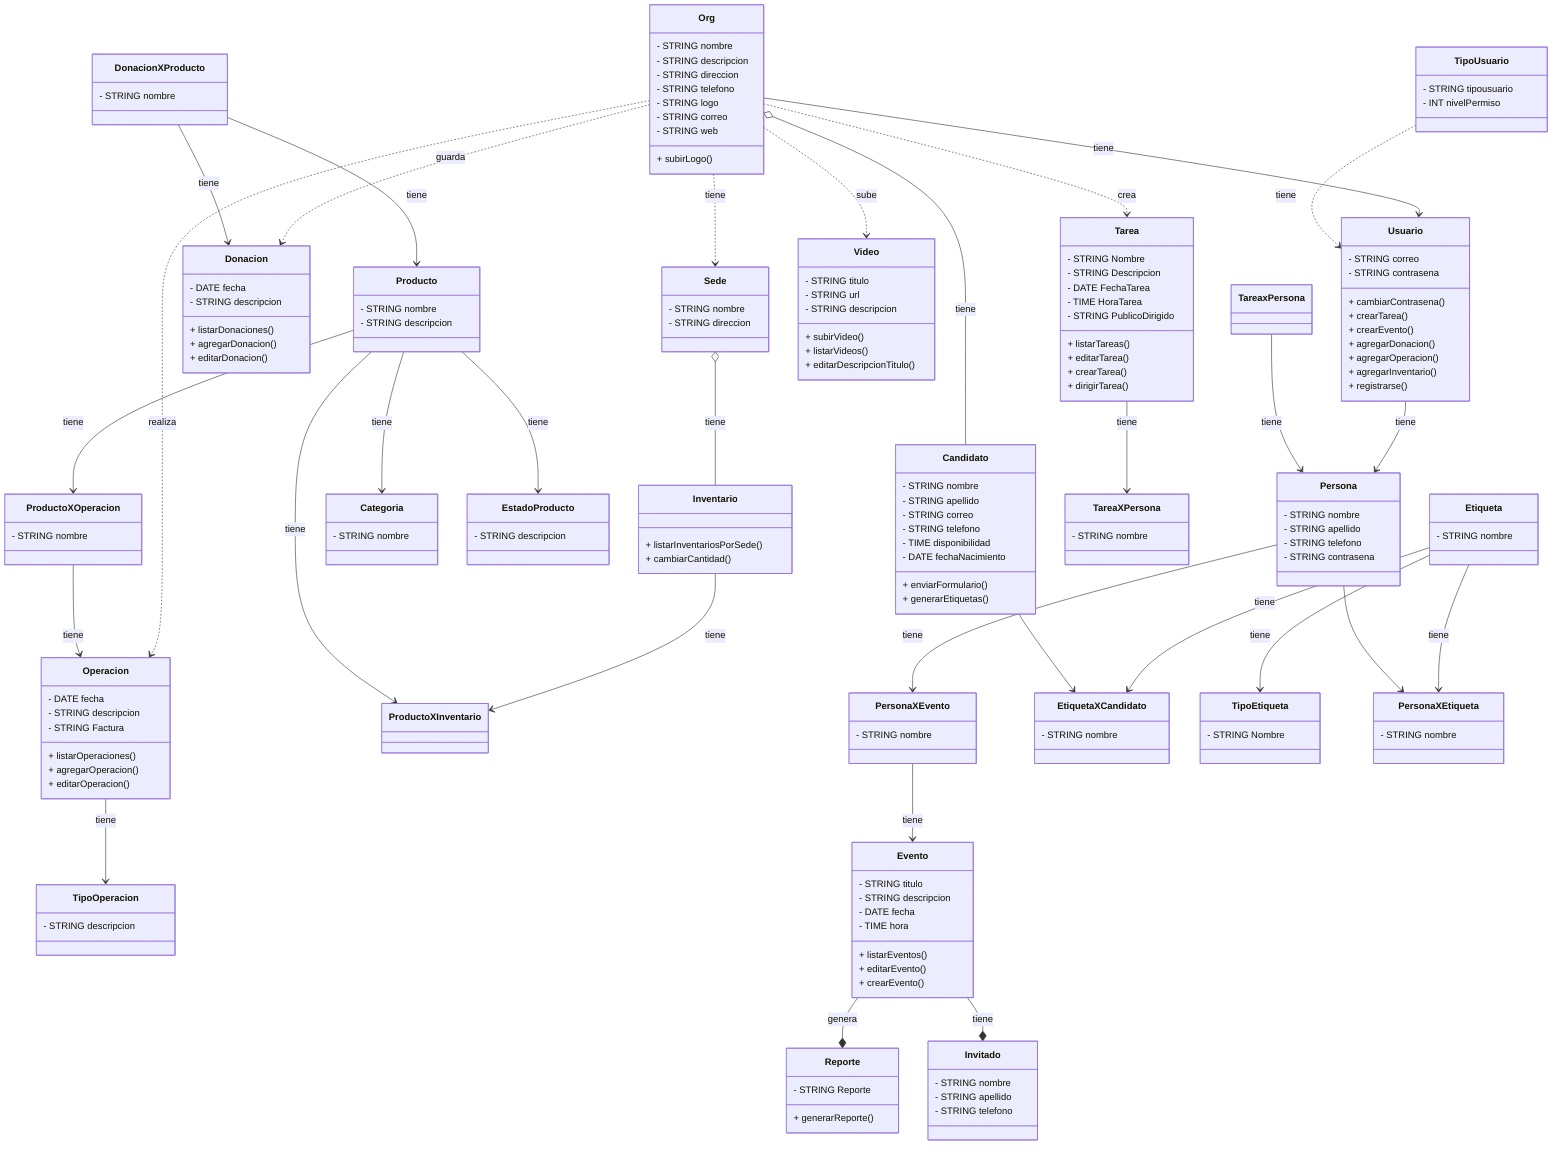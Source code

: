 classDiagram

Org --> Usuario : tiene
Org ..> Donacion : guarda
Org ..> Operacion : realiza
Org ..> Tarea : crea
Org ..> Sede : tiene
Org o-- Candidato : tiene
Org ..> Video : sube
TipoUsuario ..> Usuario : tiene
Usuario --> Persona : tiene
Sede o-- Inventario : tiene
Inventario --> ProductoXInventario : tiene
Producto --> ProductoXInventario : tiene
Producto --> Categoria : tiene
Producto --> EstadoProducto : tiene
Producto --> ProductoXOperacion : tiene
DonacionXProducto --> Producto : tiene
DonacionXProducto --> Donacion : tiene
TareaxPersona --> Persona : tiene
Persona --> PersonaXEvento : tiene
Etiqueta --> EtiquetaXCandidato : tiene
Etiqueta --> TipoEtiqueta : tiene
Etiqueta --> PersonaXEtiqueta : tiene
Operacion --> TipoOperacion : tiene
ProductoXOperacion --> Operacion : tiene
Evento --* Reporte : genera
PersonaXEvento --> Evento : tiene
Evento --* Invitado : tiene
Tarea --> TareaXPersona : tiene
Candidato --> EtiquetaXCandidato
Persona --> PersonaXEtiqueta


    class TipoUsuario {
        - STRING tipousuario
        - INT nivelPermiso
    }

    class Usuario {
        - STRING correo
        - STRING contrasena

        + cambiarContrasena()
        + crearTarea()
        + crearEvento()
        + agregarDonacion()
        + agregarOperacion()
        + agregarInventario() 
	    + registrarse()  
    }

    class Org {
        - STRING nombre
        - STRING descripcion
        - STRING direccion
        - STRING telefono
        - STRING logo
        - STRING correo
        - STRING web

        + subirLogo()
    }

    class Candidato {
        - STRING nombre
        - STRING apellido
        - STRING correo
        - STRING telefono
        - TIME disponibilidad
        - DATE fechaNacimiento

        + enviarFormulario()
        + generarEtiquetas()
    }

    class Sede {
        - STRING nombre
        - STRING direccion
    }

    class Inventario{

        + listarInventariosPorSede()
        + cambiarCantidad()
    }

        class Producto {
        - STRING nombre
        - STRING descripcion
    }

    class Categoria {
        - STRING nombre
    }

    class EstadoProducto {
        - STRING descripcion
    }

    class Donacion {
        - DATE fecha
        - STRING descripcion

        + listarDonaciones()
        + agregarDonacion()
        + editarDonacion()
    }

    class DonacionXProducto{
        - STRING nombre
    }


    class Operacion {
        - DATE fecha
        - STRING descripcion
        - STRING Factura

        + listarOperaciones()
        + agregarOperacion()
        + editarOperacion()
    }

    class TipoOperacion {
        - STRING descripcion
    }

    class ProductoXOperacion{
        - STRING nombre
    }

    class Video {
        - STRING titulo
        - STRING url
        - STRING descripcion

        + subirVideo()
        + listarVideos()
        + editarDescripcionTitulo()
    }

    class Evento {
        - STRING titulo
        - STRING descripcion
        - DATE fecha
        - TIME hora

        + listarEventos()
        + editarEvento()
        + crearEvento()
    }

    class Reporte {
        - STRING Reporte

	    + generarReporte()
    }


    class Tarea {
        - STRING Nombre
        - STRING Descripcion
        - DATE FechaTarea
        - TIME HoraTarea
        - STRING PublicoDirigido

        + listarTareas()
        + editarTarea()
        + crearTarea()
        + dirigirTarea()
    }

    class Persona {
        - STRING nombre
        - STRING apellido
        - STRING telefono
        - STRING contrasena
    }

    class Etiqueta {
        - STRING nombre
    }

    class TipoEtiqueta {
        - STRING Nombre
    }

    class Invitado {
        - STRING nombre
        - STRING apellido
        - STRING telefono
    }

    class TareaXPersona{
        - STRING nombre
    }

    class PersonaXEvento{
        - STRING nombre
    }
    
    class PersonaXEtiqueta{
        - STRING nombre
    }

    class EtiquetaXCandidato{
        - STRING nombre
    }